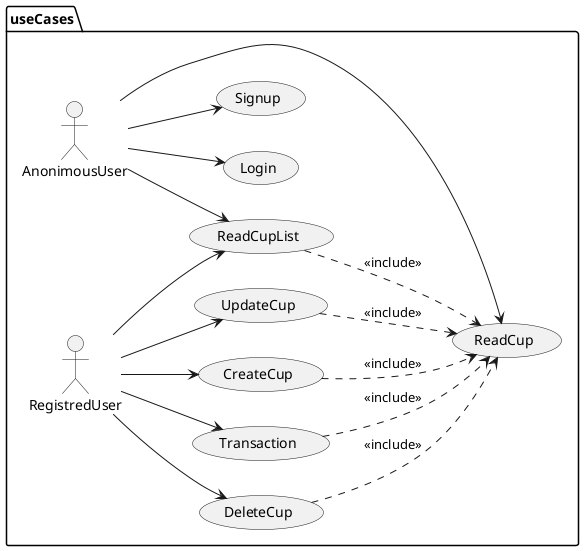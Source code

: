 @startuml useCases
allowmixing
namespace useCases{
left to right direction
actor AnonimousUser
actor RegistredUser

usecase CreateCup
usecase ReadCup
usecase ReadCupList
usecase UpdateCup
usecase DeleteCup
usecase Transaction
usecase Login
usecase Signup


AnonimousUser --> Login
AnonimousUser --> Signup
AnonimousUser --> ReadCup
AnonimousUser --> ReadCupList


RegistredUser --> CreateCup
CreateCup ..> ReadCup  : "<<include>>"
RegistredUser --> UpdateCup
UpdateCup ..> ReadCup  : "<<include>>"
RegistredUser --> DeleteCup
DeleteCup ..> ReadCup  : "<<include>>"
RegistredUser --> ReadCupList
ReadCupList ..> ReadCup  : "<<include>>"
RegistredUser --> Transaction
Transaction ..> ReadCup  : "<<include>>"
}
@enduml
